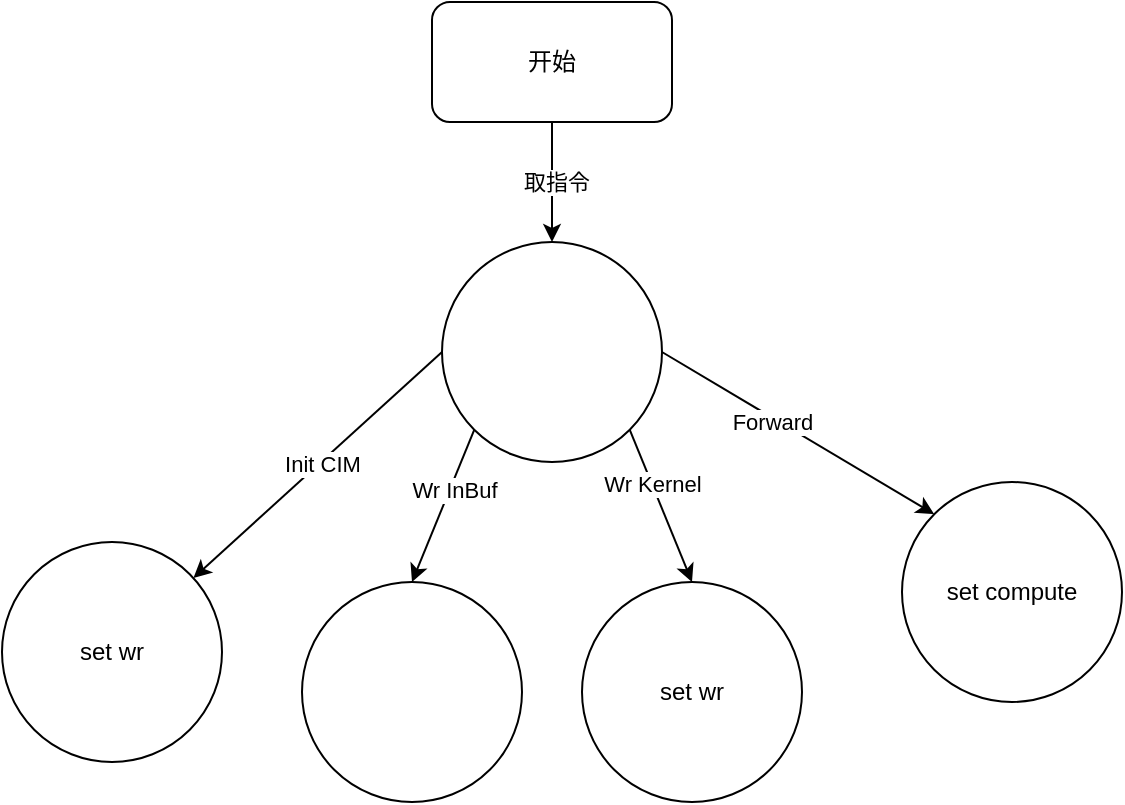 <mxfile version="21.6.8" type="github" pages="2">
  <diagram name="Page-1" id="58cdce13-f638-feb5-8d6f-7d28b1aa9fa0">
    <mxGraphModel dx="1166" dy="822" grid="1" gridSize="10" guides="1" tooltips="1" connect="1" arrows="1" fold="1" page="1" pageScale="1" pageWidth="1100" pageHeight="850" background="none" math="0" shadow="0">
      <root>
        <mxCell id="0" />
        <mxCell id="1" parent="0" />
        <mxCell id="dy0ZijnG7XCbSkk_zbgW-2" value="" style="ellipse;whiteSpace=wrap;html=1;aspect=fixed;" vertex="1" parent="1">
          <mxGeometry x="440" y="210" width="110" height="110" as="geometry" />
        </mxCell>
        <mxCell id="dy0ZijnG7XCbSkk_zbgW-4" style="edgeStyle=orthogonalEdgeStyle;rounded=0;orthogonalLoop=1;jettySize=auto;html=1;entryX=0.5;entryY=0;entryDx=0;entryDy=0;" edge="1" parent="1" source="dy0ZijnG7XCbSkk_zbgW-3" target="dy0ZijnG7XCbSkk_zbgW-2">
          <mxGeometry relative="1" as="geometry" />
        </mxCell>
        <mxCell id="dy0ZijnG7XCbSkk_zbgW-5" value="取指令" style="edgeLabel;html=1;align=center;verticalAlign=middle;resizable=0;points=[];" vertex="1" connectable="0" parent="dy0ZijnG7XCbSkk_zbgW-4">
          <mxGeometry x="-0.022" y="2" relative="1" as="geometry">
            <mxPoint as="offset" />
          </mxGeometry>
        </mxCell>
        <mxCell id="dy0ZijnG7XCbSkk_zbgW-3" value="开始" style="rounded=1;whiteSpace=wrap;html=1;" vertex="1" parent="1">
          <mxGeometry x="435" y="90" width="120" height="60" as="geometry" />
        </mxCell>
        <mxCell id="dy0ZijnG7XCbSkk_zbgW-6" value="set wr" style="ellipse;whiteSpace=wrap;html=1;aspect=fixed;" vertex="1" parent="1">
          <mxGeometry x="220" y="360" width="110" height="110" as="geometry" />
        </mxCell>
        <mxCell id="dy0ZijnG7XCbSkk_zbgW-7" value="" style="endArrow=classic;html=1;rounded=0;exitX=0;exitY=0.5;exitDx=0;exitDy=0;" edge="1" parent="1" source="dy0ZijnG7XCbSkk_zbgW-2" target="dy0ZijnG7XCbSkk_zbgW-6">
          <mxGeometry width="50" height="50" relative="1" as="geometry">
            <mxPoint x="520" y="450" as="sourcePoint" />
            <mxPoint x="570" y="400" as="targetPoint" />
          </mxGeometry>
        </mxCell>
        <mxCell id="dy0ZijnG7XCbSkk_zbgW-8" value="Init CIM" style="edgeLabel;html=1;align=center;verticalAlign=middle;resizable=0;points=[];" vertex="1" connectable="0" parent="dy0ZijnG7XCbSkk_zbgW-7">
          <mxGeometry x="-0.02" y="1" relative="1" as="geometry">
            <mxPoint as="offset" />
          </mxGeometry>
        </mxCell>
        <mxCell id="dy0ZijnG7XCbSkk_zbgW-9" value="" style="ellipse;whiteSpace=wrap;html=1;aspect=fixed;" vertex="1" parent="1">
          <mxGeometry x="370" y="380" width="110" height="110" as="geometry" />
        </mxCell>
        <mxCell id="dy0ZijnG7XCbSkk_zbgW-10" value="" style="endArrow=classic;html=1;rounded=0;exitX=0;exitY=1;exitDx=0;exitDy=0;entryX=0.5;entryY=0;entryDx=0;entryDy=0;" edge="1" parent="1" source="dy0ZijnG7XCbSkk_zbgW-2" target="dy0ZijnG7XCbSkk_zbgW-9">
          <mxGeometry width="50" height="50" relative="1" as="geometry">
            <mxPoint x="520" y="450" as="sourcePoint" />
            <mxPoint x="570" y="400" as="targetPoint" />
          </mxGeometry>
        </mxCell>
        <mxCell id="dy0ZijnG7XCbSkk_zbgW-13" value="Wr InBuf" style="edgeLabel;html=1;align=center;verticalAlign=middle;resizable=0;points=[];" vertex="1" connectable="0" parent="dy0ZijnG7XCbSkk_zbgW-10">
          <mxGeometry x="-0.244" y="2" relative="1" as="geometry">
            <mxPoint as="offset" />
          </mxGeometry>
        </mxCell>
        <mxCell id="dy0ZijnG7XCbSkk_zbgW-14" value="set wr" style="ellipse;whiteSpace=wrap;html=1;aspect=fixed;" vertex="1" parent="1">
          <mxGeometry x="510" y="380" width="110" height="110" as="geometry" />
        </mxCell>
        <mxCell id="dy0ZijnG7XCbSkk_zbgW-15" value="" style="endArrow=classic;html=1;rounded=0;exitX=1;exitY=1;exitDx=0;exitDy=0;entryX=0.5;entryY=0;entryDx=0;entryDy=0;" edge="1" parent="1" source="dy0ZijnG7XCbSkk_zbgW-2" target="dy0ZijnG7XCbSkk_zbgW-14">
          <mxGeometry width="50" height="50" relative="1" as="geometry">
            <mxPoint x="520" y="450" as="sourcePoint" />
            <mxPoint x="570" y="400" as="targetPoint" />
          </mxGeometry>
        </mxCell>
        <mxCell id="dy0ZijnG7XCbSkk_zbgW-16" value="Wr Kernel" style="edgeLabel;html=1;align=center;verticalAlign=middle;resizable=0;points=[];" vertex="1" connectable="0" parent="dy0ZijnG7XCbSkk_zbgW-15">
          <mxGeometry x="-0.307" relative="1" as="geometry">
            <mxPoint as="offset" />
          </mxGeometry>
        </mxCell>
        <mxCell id="dy0ZijnG7XCbSkk_zbgW-17" value="set compute" style="ellipse;whiteSpace=wrap;html=1;aspect=fixed;" vertex="1" parent="1">
          <mxGeometry x="670" y="330" width="110" height="110" as="geometry" />
        </mxCell>
        <mxCell id="dy0ZijnG7XCbSkk_zbgW-18" value="" style="endArrow=classic;html=1;rounded=0;exitX=1;exitY=0.5;exitDx=0;exitDy=0;entryX=0;entryY=0;entryDx=0;entryDy=0;" edge="1" parent="1" source="dy0ZijnG7XCbSkk_zbgW-2" target="dy0ZijnG7XCbSkk_zbgW-17">
          <mxGeometry width="50" height="50" relative="1" as="geometry">
            <mxPoint x="590" y="300" as="sourcePoint" />
            <mxPoint x="640" y="250" as="targetPoint" />
          </mxGeometry>
        </mxCell>
        <mxCell id="dy0ZijnG7XCbSkk_zbgW-19" value="Forward" style="edgeLabel;html=1;align=center;verticalAlign=middle;resizable=0;points=[];" vertex="1" connectable="0" parent="dy0ZijnG7XCbSkk_zbgW-18">
          <mxGeometry x="-0.179" y="-2" relative="1" as="geometry">
            <mxPoint as="offset" />
          </mxGeometry>
        </mxCell>
      </root>
    </mxGraphModel>
  </diagram>
  <diagram id="9HQV4eKmnRMZVXrboICk" name="CIM read &amp; write">
    <mxGraphModel dx="2644" dy="1265" grid="1" gridSize="10" guides="1" tooltips="1" connect="1" arrows="1" fold="1" page="1" pageScale="1" pageWidth="850" pageHeight="1100" math="0" shadow="0">
      <root>
        <mxCell id="0" />
        <mxCell id="1" parent="0" />
        <mxCell id="2D5i8ZFtOIyMSIkhYLKL-1" value="CIM" style="rounded=0;whiteSpace=wrap;html=1;" vertex="1" parent="1">
          <mxGeometry x="530" y="110" width="230" height="460" as="geometry" />
        </mxCell>
        <mxCell id="2D5i8ZFtOIyMSIkhYLKL-6" style="edgeStyle=orthogonalEdgeStyle;rounded=0;orthogonalLoop=1;jettySize=auto;html=1;entryX=0.5;entryY=0;entryDx=0;entryDy=0;" edge="1" parent="1" source="2D5i8ZFtOIyMSIkhYLKL-2" target="2D5i8ZFtOIyMSIkhYLKL-4">
          <mxGeometry relative="1" as="geometry" />
        </mxCell>
        <mxCell id="2D5i8ZFtOIyMSIkhYLKL-27" style="edgeStyle=orthogonalEdgeStyle;rounded=0;orthogonalLoop=1;jettySize=auto;html=1;entryX=-0.016;entryY=0.089;entryDx=0;entryDy=0;entryPerimeter=0;" edge="1" parent="1" source="2D5i8ZFtOIyMSIkhYLKL-2" target="2D5i8ZFtOIyMSIkhYLKL-1">
          <mxGeometry relative="1" as="geometry" />
        </mxCell>
        <mxCell id="2D5i8ZFtOIyMSIkhYLKL-2" value="mode_ctr" style="rounded=0;whiteSpace=wrap;html=1;" vertex="1" parent="1">
          <mxGeometry x="330" y="120" width="120" height="60" as="geometry" />
        </mxCell>
        <mxCell id="2D5i8ZFtOIyMSIkhYLKL-28" style="edgeStyle=orthogonalEdgeStyle;rounded=0;orthogonalLoop=1;jettySize=auto;html=1;entryX=-0.004;entryY=0.284;entryDx=0;entryDy=0;entryPerimeter=0;" edge="1" parent="1" source="2D5i8ZFtOIyMSIkhYLKL-4" target="2D5i8ZFtOIyMSIkhYLKL-1">
          <mxGeometry relative="1" as="geometry" />
        </mxCell>
        <mxCell id="2D5i8ZFtOIyMSIkhYLKL-4" value="op_ctr" style="rounded=0;whiteSpace=wrap;html=1;" vertex="1" parent="1">
          <mxGeometry x="330" y="210" width="120" height="60" as="geometry" />
        </mxCell>
        <mxCell id="2D5i8ZFtOIyMSIkhYLKL-29" style="edgeStyle=orthogonalEdgeStyle;rounded=0;orthogonalLoop=1;jettySize=auto;html=1;entryX=-0.018;entryY=0.479;entryDx=0;entryDy=0;entryPerimeter=0;" edge="1" parent="1" source="2D5i8ZFtOIyMSIkhYLKL-7" target="2D5i8ZFtOIyMSIkhYLKL-1">
          <mxGeometry relative="1" as="geometry" />
        </mxCell>
        <mxCell id="2D5i8ZFtOIyMSIkhYLKL-7" value="com_ctr" style="rounded=0;whiteSpace=wrap;html=1;" vertex="1" parent="1">
          <mxGeometry x="330" y="300" width="120" height="60" as="geometry" />
        </mxCell>
        <mxCell id="2D5i8ZFtOIyMSIkhYLKL-10" value="" style="endArrow=classic;html=1;rounded=0;exitX=0.25;exitY=1;exitDx=0;exitDy=0;entryX=0.25;entryY=0;entryDx=0;entryDy=0;" edge="1" parent="1" source="2D5i8ZFtOIyMSIkhYLKL-2" target="2D5i8ZFtOIyMSIkhYLKL-7">
          <mxGeometry width="50" height="50" relative="1" as="geometry">
            <mxPoint x="400" y="450" as="sourcePoint" />
            <mxPoint x="450" y="400" as="targetPoint" />
          </mxGeometry>
        </mxCell>
        <mxCell id="2D5i8ZFtOIyMSIkhYLKL-21" style="edgeStyle=orthogonalEdgeStyle;rounded=0;orthogonalLoop=1;jettySize=auto;html=1;entryX=0.5;entryY=0;entryDx=0;entryDy=0;" edge="1" parent="1" source="2D5i8ZFtOIyMSIkhYLKL-13" target="2D5i8ZFtOIyMSIkhYLKL-20">
          <mxGeometry relative="1" as="geometry" />
        </mxCell>
        <mxCell id="2D5i8ZFtOIyMSIkhYLKL-13" value="ex" style="rounded=0;whiteSpace=wrap;html=1;" vertex="1" parent="1">
          <mxGeometry x="170" y="120" width="120" height="240" as="geometry" />
        </mxCell>
        <mxCell id="2D5i8ZFtOIyMSIkhYLKL-14" value="" style="endArrow=classic;html=1;rounded=0;" edge="1" parent="1" target="2D5i8ZFtOIyMSIkhYLKL-2">
          <mxGeometry width="50" height="50" relative="1" as="geometry">
            <mxPoint x="290" y="151" as="sourcePoint" />
            <mxPoint x="450" y="400" as="targetPoint" />
          </mxGeometry>
        </mxCell>
        <mxCell id="2D5i8ZFtOIyMSIkhYLKL-15" value="" style="endArrow=classic;html=1;rounded=0;" edge="1" parent="1">
          <mxGeometry width="50" height="50" relative="1" as="geometry">
            <mxPoint x="290" y="239.76" as="sourcePoint" />
            <mxPoint x="330" y="239.76" as="targetPoint" />
          </mxGeometry>
        </mxCell>
        <mxCell id="2D5i8ZFtOIyMSIkhYLKL-16" value="" style="endArrow=classic;html=1;rounded=0;" edge="1" parent="1">
          <mxGeometry width="50" height="50" relative="1" as="geometry">
            <mxPoint x="290" y="329.76" as="sourcePoint" />
            <mxPoint x="330" y="329.76" as="targetPoint" />
          </mxGeometry>
        </mxCell>
        <mxCell id="2D5i8ZFtOIyMSIkhYLKL-18" value="ib" style="rounded=0;whiteSpace=wrap;html=1;" vertex="1" parent="1">
          <mxGeometry x="170" y="480" width="150" height="100" as="geometry" />
        </mxCell>
        <mxCell id="2D5i8ZFtOIyMSIkhYLKL-23" style="edgeStyle=orthogonalEdgeStyle;rounded=0;orthogonalLoop=1;jettySize=auto;html=1;entryX=0.406;entryY=-0.011;entryDx=0;entryDy=0;entryPerimeter=0;" edge="1" parent="1" source="2D5i8ZFtOIyMSIkhYLKL-20" target="2D5i8ZFtOIyMSIkhYLKL-18">
          <mxGeometry relative="1" as="geometry" />
        </mxCell>
        <mxCell id="2D5i8ZFtOIyMSIkhYLKL-20" value="ib_ctr" style="rounded=0;whiteSpace=wrap;html=1;" vertex="1" parent="1">
          <mxGeometry x="170" y="380" width="120" height="70" as="geometry" />
        </mxCell>
        <mxCell id="2D5i8ZFtOIyMSIkhYLKL-24" value="" style="endArrow=classic;html=1;rounded=0;entryX=0;entryY=0.5;entryDx=0;entryDy=0;" edge="1" parent="1" target="2D5i8ZFtOIyMSIkhYLKL-18">
          <mxGeometry width="50" height="50" relative="1" as="geometry">
            <mxPoint x="50" y="530" as="sourcePoint" />
            <mxPoint x="100" y="490" as="targetPoint" />
          </mxGeometry>
        </mxCell>
        <mxCell id="2D5i8ZFtOIyMSIkhYLKL-26" value="" style="edgeStyle=segmentEdgeStyle;endArrow=classic;html=1;curved=0;rounded=0;endSize=8;startSize=8;exitX=0.75;exitY=1;exitDx=0;exitDy=0;" edge="1" parent="1" source="2D5i8ZFtOIyMSIkhYLKL-2">
          <mxGeometry width="50" height="50" relative="1" as="geometry">
            <mxPoint x="370" y="350" as="sourcePoint" />
            <mxPoint x="290" y="420" as="targetPoint" />
            <Array as="points">
              <mxPoint x="420" y="420" />
            </Array>
          </mxGeometry>
        </mxCell>
        <mxCell id="2D5i8ZFtOIyMSIkhYLKL-31" value="ib2op" style="rounded=0;whiteSpace=wrap;html=1;" vertex="1" parent="1">
          <mxGeometry x="350" y="480" width="120" height="50" as="geometry" />
        </mxCell>
        <mxCell id="2D5i8ZFtOIyMSIkhYLKL-32" value="" style="endArrow=classic;html=1;rounded=0;entryX=0;entryY=0.5;entryDx=0;entryDy=0;exitX=1;exitY=0.25;exitDx=0;exitDy=0;" edge="1" parent="1" source="2D5i8ZFtOIyMSIkhYLKL-18" target="2D5i8ZFtOIyMSIkhYLKL-31">
          <mxGeometry width="50" height="50" relative="1" as="geometry">
            <mxPoint x="320" y="510" as="sourcePoint" />
            <mxPoint x="348.26" y="509.73" as="targetPoint" />
          </mxGeometry>
        </mxCell>
        <mxCell id="2D5i8ZFtOIyMSIkhYLKL-33" value="" style="endArrow=classic;html=1;rounded=0;exitX=1;exitY=0.5;exitDx=0;exitDy=0;entryX=-0.003;entryY=0.858;entryDx=0;entryDy=0;entryPerimeter=0;" edge="1" parent="1" source="2D5i8ZFtOIyMSIkhYLKL-31" target="2D5i8ZFtOIyMSIkhYLKL-1">
          <mxGeometry width="50" height="50" relative="1" as="geometry">
            <mxPoint x="360" y="470" as="sourcePoint" />
            <mxPoint x="410" y="420" as="targetPoint" />
          </mxGeometry>
        </mxCell>
        <mxCell id="2D5i8ZFtOIyMSIkhYLKL-34" value="ib2com" style="rounded=0;whiteSpace=wrap;html=1;" vertex="1" parent="1">
          <mxGeometry x="350" y="540" width="120" height="40" as="geometry" />
        </mxCell>
        <mxCell id="2D5i8ZFtOIyMSIkhYLKL-35" value="" style="endArrow=classic;html=1;rounded=0;exitX=1.011;exitY=0.795;exitDx=0;exitDy=0;exitPerimeter=0;entryX=0;entryY=0.5;entryDx=0;entryDy=0;" edge="1" parent="1" source="2D5i8ZFtOIyMSIkhYLKL-18" target="2D5i8ZFtOIyMSIkhYLKL-34">
          <mxGeometry width="50" height="50" relative="1" as="geometry">
            <mxPoint x="350" y="550" as="sourcePoint" />
            <mxPoint x="400" y="500" as="targetPoint" />
          </mxGeometry>
        </mxCell>
        <mxCell id="2D5i8ZFtOIyMSIkhYLKL-36" value="" style="endArrow=classic;html=1;rounded=0;exitX=1;exitY=0.5;exitDx=0;exitDy=0;entryX=-0.008;entryY=0.977;entryDx=0;entryDy=0;entryPerimeter=0;" edge="1" parent="1" source="2D5i8ZFtOIyMSIkhYLKL-34" target="2D5i8ZFtOIyMSIkhYLKL-1">
          <mxGeometry width="50" height="50" relative="1" as="geometry">
            <mxPoint x="350" y="550" as="sourcePoint" />
            <mxPoint x="400" y="500" as="targetPoint" />
          </mxGeometry>
        </mxCell>
        <mxCell id="2D5i8ZFtOIyMSIkhYLKL-38" style="edgeStyle=orthogonalEdgeStyle;rounded=0;orthogonalLoop=1;jettySize=auto;html=1;entryX=0;entryY=0.5;entryDx=0;entryDy=0;" edge="1" parent="1" source="2D5i8ZFtOIyMSIkhYLKL-37" target="2D5i8ZFtOIyMSIkhYLKL-13">
          <mxGeometry relative="1" as="geometry" />
        </mxCell>
        <mxCell id="2D5i8ZFtOIyMSIkhYLKL-37" value="id" style="rounded=0;whiteSpace=wrap;html=1;" vertex="1" parent="1">
          <mxGeometry x="50" y="120" width="90" height="240" as="geometry" />
        </mxCell>
        <mxCell id="2D5i8ZFtOIyMSIkhYLKL-39" value="" style="endArrow=classic;html=1;rounded=0;" edge="1" parent="1">
          <mxGeometry width="50" height="50" relative="1" as="geometry">
            <mxPoint x="260" y="400" as="sourcePoint" />
            <mxPoint x="310" y="350" as="targetPoint" />
          </mxGeometry>
        </mxCell>
        <mxCell id="2D5i8ZFtOIyMSIkhYLKL-41" value="" style="endArrow=classic;html=1;rounded=0;entryX=0;entryY=0.25;entryDx=0;entryDy=0;" edge="1" parent="1">
          <mxGeometry width="50" height="50" relative="1" as="geometry">
            <mxPoint x="-40" y="239.38" as="sourcePoint" />
            <mxPoint x="50" y="239.38" as="targetPoint" />
          </mxGeometry>
        </mxCell>
      </root>
    </mxGraphModel>
  </diagram>
</mxfile>
